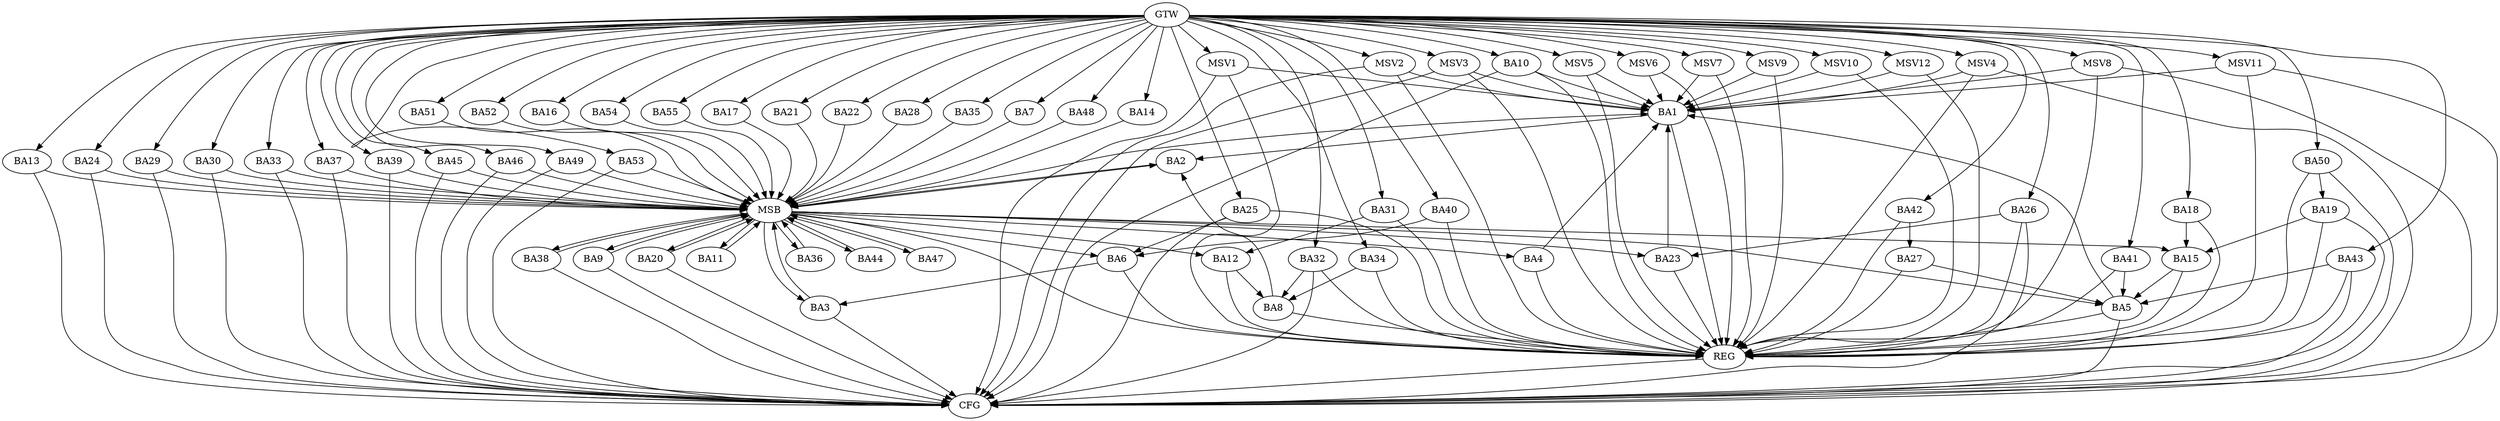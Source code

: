 strict digraph G {
  BA1 [ label="BA1" ];
  BA2 [ label="BA2" ];
  BA3 [ label="BA3" ];
  BA4 [ label="BA4" ];
  BA5 [ label="BA5" ];
  BA6 [ label="BA6" ];
  BA7 [ label="BA7" ];
  BA8 [ label="BA8" ];
  BA9 [ label="BA9" ];
  BA10 [ label="BA10" ];
  BA11 [ label="BA11" ];
  BA12 [ label="BA12" ];
  BA13 [ label="BA13" ];
  BA14 [ label="BA14" ];
  BA15 [ label="BA15" ];
  BA16 [ label="BA16" ];
  BA17 [ label="BA17" ];
  BA18 [ label="BA18" ];
  BA19 [ label="BA19" ];
  BA20 [ label="BA20" ];
  BA21 [ label="BA21" ];
  BA22 [ label="BA22" ];
  BA23 [ label="BA23" ];
  BA24 [ label="BA24" ];
  BA25 [ label="BA25" ];
  BA26 [ label="BA26" ];
  BA27 [ label="BA27" ];
  BA28 [ label="BA28" ];
  BA29 [ label="BA29" ];
  BA30 [ label="BA30" ];
  BA31 [ label="BA31" ];
  BA32 [ label="BA32" ];
  BA33 [ label="BA33" ];
  BA34 [ label="BA34" ];
  BA35 [ label="BA35" ];
  BA36 [ label="BA36" ];
  BA37 [ label="BA37" ];
  BA38 [ label="BA38" ];
  BA39 [ label="BA39" ];
  BA40 [ label="BA40" ];
  BA41 [ label="BA41" ];
  BA42 [ label="BA42" ];
  BA43 [ label="BA43" ];
  BA44 [ label="BA44" ];
  BA45 [ label="BA45" ];
  BA46 [ label="BA46" ];
  BA47 [ label="BA47" ];
  BA48 [ label="BA48" ];
  BA49 [ label="BA49" ];
  BA50 [ label="BA50" ];
  BA51 [ label="BA51" ];
  BA52 [ label="BA52" ];
  BA53 [ label="BA53" ];
  BA54 [ label="BA54" ];
  BA55 [ label="BA55" ];
  GTW [ label="GTW" ];
  REG [ label="REG" ];
  MSB [ label="MSB" ];
  CFG [ label="CFG" ];
  MSV1 [ label="MSV1" ];
  MSV2 [ label="MSV2" ];
  MSV3 [ label="MSV3" ];
  MSV4 [ label="MSV4" ];
  MSV5 [ label="MSV5" ];
  MSV6 [ label="MSV6" ];
  MSV7 [ label="MSV7" ];
  MSV8 [ label="MSV8" ];
  MSV9 [ label="MSV9" ];
  MSV10 [ label="MSV10" ];
  MSV11 [ label="MSV11" ];
  MSV12 [ label="MSV12" ];
  BA1 -> BA2;
  BA4 -> BA1;
  BA5 -> BA1;
  BA6 -> BA3;
  BA8 -> BA2;
  BA10 -> BA1;
  BA12 -> BA8;
  BA15 -> BA5;
  BA18 -> BA15;
  BA19 -> BA15;
  BA23 -> BA1;
  BA25 -> BA6;
  BA26 -> BA23;
  BA27 -> BA5;
  BA31 -> BA12;
  BA32 -> BA8;
  BA34 -> BA8;
  BA40 -> BA6;
  BA41 -> BA5;
  BA42 -> BA27;
  BA43 -> BA5;
  BA50 -> BA19;
  GTW -> BA7;
  GTW -> BA10;
  GTW -> BA13;
  GTW -> BA14;
  GTW -> BA16;
  GTW -> BA17;
  GTW -> BA18;
  GTW -> BA21;
  GTW -> BA22;
  GTW -> BA24;
  GTW -> BA25;
  GTW -> BA26;
  GTW -> BA28;
  GTW -> BA29;
  GTW -> BA30;
  GTW -> BA31;
  GTW -> BA32;
  GTW -> BA33;
  GTW -> BA34;
  GTW -> BA35;
  GTW -> BA37;
  GTW -> BA39;
  GTW -> BA40;
  GTW -> BA41;
  GTW -> BA42;
  GTW -> BA43;
  GTW -> BA45;
  GTW -> BA46;
  GTW -> BA48;
  GTW -> BA49;
  GTW -> BA50;
  GTW -> BA51;
  GTW -> BA52;
  GTW -> BA53;
  GTW -> BA54;
  GTW -> BA55;
  BA1 -> REG;
  BA4 -> REG;
  BA5 -> REG;
  BA6 -> REG;
  BA8 -> REG;
  BA10 -> REG;
  BA12 -> REG;
  BA15 -> REG;
  BA18 -> REG;
  BA19 -> REG;
  BA23 -> REG;
  BA25 -> REG;
  BA26 -> REG;
  BA27 -> REG;
  BA31 -> REG;
  BA32 -> REG;
  BA34 -> REG;
  BA40 -> REG;
  BA41 -> REG;
  BA42 -> REG;
  BA43 -> REG;
  BA50 -> REG;
  BA2 -> MSB;
  MSB -> BA1;
  MSB -> REG;
  BA3 -> MSB;
  MSB -> BA2;
  BA7 -> MSB;
  MSB -> BA6;
  BA9 -> MSB;
  BA11 -> MSB;
  BA13 -> MSB;
  MSB -> BA3;
  BA14 -> MSB;
  BA16 -> MSB;
  BA17 -> MSB;
  MSB -> BA12;
  BA20 -> MSB;
  BA21 -> MSB;
  MSB -> BA20;
  BA22 -> MSB;
  MSB -> BA15;
  BA24 -> MSB;
  BA28 -> MSB;
  MSB -> BA4;
  BA29 -> MSB;
  BA30 -> MSB;
  BA33 -> MSB;
  BA35 -> MSB;
  BA36 -> MSB;
  MSB -> BA11;
  BA37 -> MSB;
  MSB -> BA23;
  BA38 -> MSB;
  BA39 -> MSB;
  BA44 -> MSB;
  BA45 -> MSB;
  MSB -> BA38;
  BA46 -> MSB;
  BA47 -> MSB;
  MSB -> BA36;
  BA48 -> MSB;
  BA49 -> MSB;
  MSB -> BA9;
  BA51 -> MSB;
  MSB -> BA44;
  BA52 -> MSB;
  BA53 -> MSB;
  MSB -> BA47;
  BA54 -> MSB;
  MSB -> BA5;
  BA55 -> MSB;
  BA53 -> CFG;
  BA24 -> CFG;
  BA37 -> CFG;
  BA3 -> CFG;
  BA38 -> CFG;
  BA9 -> CFG;
  BA33 -> CFG;
  BA26 -> CFG;
  BA10 -> CFG;
  BA45 -> CFG;
  BA50 -> CFG;
  BA39 -> CFG;
  BA49 -> CFG;
  BA25 -> CFG;
  BA30 -> CFG;
  BA5 -> CFG;
  BA32 -> CFG;
  BA43 -> CFG;
  BA20 -> CFG;
  BA46 -> CFG;
  BA13 -> CFG;
  BA29 -> CFG;
  BA19 -> CFG;
  REG -> CFG;
  MSV1 -> BA1;
  MSV2 -> BA1;
  MSV3 -> BA1;
  MSV4 -> BA1;
  MSV5 -> BA1;
  MSV6 -> BA1;
  GTW -> MSV1;
  MSV1 -> REG;
  MSV1 -> CFG;
  GTW -> MSV2;
  MSV2 -> REG;
  MSV2 -> CFG;
  GTW -> MSV3;
  MSV3 -> REG;
  MSV3 -> CFG;
  GTW -> MSV4;
  MSV4 -> REG;
  MSV4 -> CFG;
  GTW -> MSV5;
  MSV5 -> REG;
  GTW -> MSV6;
  MSV6 -> REG;
  MSV7 -> BA1;
  MSV8 -> BA1;
  GTW -> MSV7;
  MSV7 -> REG;
  GTW -> MSV8;
  MSV8 -> REG;
  MSV8 -> CFG;
  MSV9 -> BA1;
  MSV10 -> BA1;
  GTW -> MSV9;
  MSV9 -> REG;
  GTW -> MSV10;
  MSV10 -> REG;
  MSV11 -> BA1;
  GTW -> MSV11;
  MSV11 -> REG;
  MSV11 -> CFG;
  MSV12 -> BA1;
  GTW -> MSV12;
  MSV12 -> REG;
}
